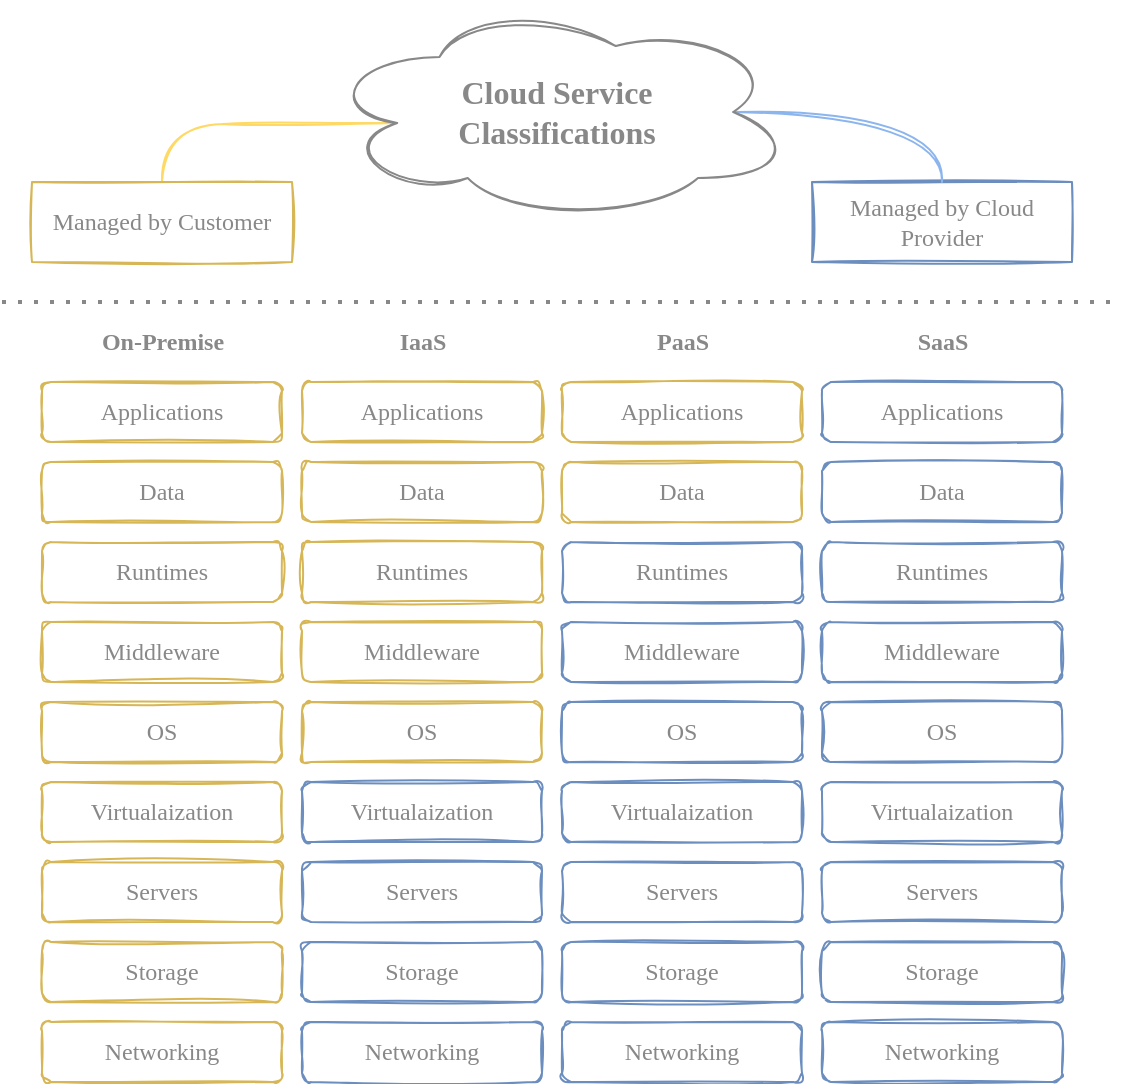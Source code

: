 <mxfile version="21.2.8" type="device">
  <diagram id="INKrptTbcdT-HqMaEKLI" name="Page-1">
    <mxGraphModel dx="1038" dy="608" grid="1" gridSize="10" guides="1" tooltips="1" connect="1" arrows="1" fold="1" page="1" pageScale="1" pageWidth="850" pageHeight="1100" math="0" shadow="0">
      <root>
        <mxCell id="0" />
        <mxCell id="1" parent="0" />
        <mxCell id="aCj7oY5DYd-7I4Zeuc7w-1" value="&lt;font face=&quot;Verdana&quot;&gt;Applications&lt;/font&gt;" style="rounded=1;whiteSpace=wrap;html=1;fillColor=none;strokeColor=#d6b656;sketch=1;fontColor=#888888;" parent="1" vertex="1">
          <mxGeometry x="140" y="280" width="120" height="30" as="geometry" />
        </mxCell>
        <mxCell id="aCj7oY5DYd-7I4Zeuc7w-2" value="&lt;font face=&quot;Verdana&quot;&gt;Runtimes&lt;/font&gt;" style="rounded=1;whiteSpace=wrap;html=1;fillColor=none;strokeColor=#d6b656;sketch=1;fontColor=#888888;" parent="1" vertex="1">
          <mxGeometry x="140" y="360" width="120" height="30" as="geometry" />
        </mxCell>
        <mxCell id="aCj7oY5DYd-7I4Zeuc7w-5" value="&lt;font face=&quot;Verdana&quot;&gt;Middleware&lt;/font&gt;" style="rounded=1;whiteSpace=wrap;html=1;fillColor=none;strokeColor=#d6b656;sketch=1;fontColor=#888888;" parent="1" vertex="1">
          <mxGeometry x="140" y="400" width="120" height="30" as="geometry" />
        </mxCell>
        <mxCell id="aCj7oY5DYd-7I4Zeuc7w-6" value="&lt;font face=&quot;Verdana&quot;&gt;OS&lt;/font&gt;" style="rounded=1;whiteSpace=wrap;html=1;fillColor=none;strokeColor=#d6b656;sketch=1;fontColor=#888888;" parent="1" vertex="1">
          <mxGeometry x="140" y="440" width="120" height="30" as="geometry" />
        </mxCell>
        <mxCell id="aCj7oY5DYd-7I4Zeuc7w-7" value="&lt;font face=&quot;Verdana&quot;&gt;Data&lt;/font&gt;" style="rounded=1;whiteSpace=wrap;html=1;fillColor=none;strokeColor=#d6b656;sketch=1;fontColor=#888888;" parent="1" vertex="1">
          <mxGeometry x="140" y="320" width="120" height="30" as="geometry" />
        </mxCell>
        <mxCell id="aCj7oY5DYd-7I4Zeuc7w-8" value="&lt;font face=&quot;Verdana&quot;&gt;Virtualaization&lt;/font&gt;" style="rounded=1;whiteSpace=wrap;html=1;fillColor=none;strokeColor=#d6b656;sketch=1;fontColor=#888888;" parent="1" vertex="1">
          <mxGeometry x="140" y="480" width="120" height="30" as="geometry" />
        </mxCell>
        <mxCell id="aCj7oY5DYd-7I4Zeuc7w-9" value="&lt;font face=&quot;Verdana&quot;&gt;Servers&lt;/font&gt;" style="rounded=1;whiteSpace=wrap;html=1;fillColor=none;strokeColor=#d6b656;sketch=1;fontColor=#888888;" parent="1" vertex="1">
          <mxGeometry x="140" y="520" width="120" height="30" as="geometry" />
        </mxCell>
        <mxCell id="aCj7oY5DYd-7I4Zeuc7w-10" value="&lt;font face=&quot;Verdana&quot;&gt;Storage&lt;/font&gt;" style="rounded=1;whiteSpace=wrap;html=1;fillColor=none;strokeColor=#d6b656;sketch=1;fontColor=#888888;" parent="1" vertex="1">
          <mxGeometry x="140" y="560" width="120" height="30" as="geometry" />
        </mxCell>
        <mxCell id="aCj7oY5DYd-7I4Zeuc7w-11" value="&lt;font face=&quot;Verdana&quot;&gt;Networking&lt;/font&gt;" style="rounded=1;whiteSpace=wrap;html=1;fillColor=none;strokeColor=#d6b656;sketch=1;fontColor=#888888;" parent="1" vertex="1">
          <mxGeometry x="140" y="600" width="120" height="30" as="geometry" />
        </mxCell>
        <mxCell id="aCj7oY5DYd-7I4Zeuc7w-12" value="&lt;font face=&quot;Verdana&quot;&gt;Applications&lt;/font&gt;" style="rounded=1;whiteSpace=wrap;html=1;fillColor=none;strokeColor=#d6b656;sketch=1;fontColor=#888888;" parent="1" vertex="1">
          <mxGeometry x="270" y="280" width="120" height="30" as="geometry" />
        </mxCell>
        <mxCell id="aCj7oY5DYd-7I4Zeuc7w-13" value="&lt;font face=&quot;Verdana&quot;&gt;Runtimes&lt;/font&gt;" style="rounded=1;whiteSpace=wrap;html=1;fillColor=none;strokeColor=#d6b656;sketch=1;fontColor=#888888;" parent="1" vertex="1">
          <mxGeometry x="270" y="360" width="120" height="30" as="geometry" />
        </mxCell>
        <mxCell id="aCj7oY5DYd-7I4Zeuc7w-14" value="&lt;font face=&quot;Verdana&quot;&gt;Middleware&lt;/font&gt;" style="rounded=1;whiteSpace=wrap;html=1;fillColor=none;strokeColor=#d6b656;sketch=1;fontColor=#888888;" parent="1" vertex="1">
          <mxGeometry x="270" y="400" width="120" height="30" as="geometry" />
        </mxCell>
        <mxCell id="aCj7oY5DYd-7I4Zeuc7w-15" value="&lt;font face=&quot;Verdana&quot;&gt;OS&lt;/font&gt;" style="rounded=1;whiteSpace=wrap;html=1;fillColor=none;strokeColor=#d6b656;sketch=1;fontColor=#888888;" parent="1" vertex="1">
          <mxGeometry x="270" y="440" width="120" height="30" as="geometry" />
        </mxCell>
        <mxCell id="aCj7oY5DYd-7I4Zeuc7w-16" value="&lt;font face=&quot;Verdana&quot;&gt;Data&lt;/font&gt;" style="rounded=1;whiteSpace=wrap;html=1;fillColor=none;strokeColor=#d6b656;sketch=1;fontColor=#888888;" parent="1" vertex="1">
          <mxGeometry x="270" y="320" width="120" height="30" as="geometry" />
        </mxCell>
        <mxCell id="aCj7oY5DYd-7I4Zeuc7w-17" value="&lt;font face=&quot;Verdana&quot;&gt;Virtualaization&lt;/font&gt;" style="rounded=1;whiteSpace=wrap;html=1;fillColor=none;strokeColor=#6c8ebf;sketch=1;fontColor=#888888;" parent="1" vertex="1">
          <mxGeometry x="270" y="480" width="120" height="30" as="geometry" />
        </mxCell>
        <mxCell id="aCj7oY5DYd-7I4Zeuc7w-18" value="&lt;font face=&quot;Verdana&quot;&gt;Servers&lt;/font&gt;" style="rounded=1;whiteSpace=wrap;html=1;fillColor=none;strokeColor=#6c8ebf;sketch=1;fontColor=#888888;" parent="1" vertex="1">
          <mxGeometry x="270" y="520" width="120" height="30" as="geometry" />
        </mxCell>
        <mxCell id="aCj7oY5DYd-7I4Zeuc7w-21" value="&lt;font face=&quot;Verdana&quot;&gt;Applications&lt;/font&gt;" style="rounded=1;whiteSpace=wrap;html=1;fillColor=none;strokeColor=#d6b656;sketch=1;fontColor=#888888;" parent="1" vertex="1">
          <mxGeometry x="400" y="280" width="120" height="30" as="geometry" />
        </mxCell>
        <mxCell id="aCj7oY5DYd-7I4Zeuc7w-22" value="&lt;font face=&quot;Verdana&quot;&gt;Runtimes&lt;/font&gt;" style="rounded=1;whiteSpace=wrap;html=1;fillColor=none;strokeColor=#6c8ebf;sketch=1;fontColor=#888888;" parent="1" vertex="1">
          <mxGeometry x="400" y="360" width="120" height="30" as="geometry" />
        </mxCell>
        <mxCell id="aCj7oY5DYd-7I4Zeuc7w-23" value="&lt;font face=&quot;Verdana&quot;&gt;Middleware&lt;/font&gt;" style="rounded=1;whiteSpace=wrap;html=1;fillColor=none;strokeColor=#6c8ebf;sketch=1;fontColor=#888888;" parent="1" vertex="1">
          <mxGeometry x="400" y="400" width="120" height="30" as="geometry" />
        </mxCell>
        <mxCell id="aCj7oY5DYd-7I4Zeuc7w-24" value="&lt;font face=&quot;Verdana&quot;&gt;OS&lt;/font&gt;" style="rounded=1;whiteSpace=wrap;html=1;fillColor=none;strokeColor=#6c8ebf;sketch=1;fontColor=#888888;" parent="1" vertex="1">
          <mxGeometry x="400" y="440" width="120" height="30" as="geometry" />
        </mxCell>
        <mxCell id="aCj7oY5DYd-7I4Zeuc7w-25" value="&lt;font face=&quot;Verdana&quot;&gt;Data&lt;/font&gt;" style="rounded=1;whiteSpace=wrap;html=1;fillColor=none;strokeColor=#d6b656;sketch=1;fontColor=#888888;" parent="1" vertex="1">
          <mxGeometry x="400" y="320" width="120" height="30" as="geometry" />
        </mxCell>
        <mxCell id="aCj7oY5DYd-7I4Zeuc7w-26" value="&lt;font face=&quot;Verdana&quot;&gt;Virtualaization&lt;/font&gt;" style="rounded=1;whiteSpace=wrap;html=1;fillColor=none;strokeColor=#6c8ebf;sketch=1;fontColor=#888888;" parent="1" vertex="1">
          <mxGeometry x="400" y="480" width="120" height="30" as="geometry" />
        </mxCell>
        <mxCell id="aCj7oY5DYd-7I4Zeuc7w-27" value="&lt;font face=&quot;Verdana&quot;&gt;Servers&lt;/font&gt;" style="rounded=1;whiteSpace=wrap;html=1;fillColor=none;strokeColor=#6c8ebf;sketch=1;fontColor=#888888;" parent="1" vertex="1">
          <mxGeometry x="400" y="520" width="120" height="30" as="geometry" />
        </mxCell>
        <mxCell id="aCj7oY5DYd-7I4Zeuc7w-28" value="&lt;font face=&quot;Verdana&quot;&gt;Storage&lt;/font&gt;" style="rounded=1;whiteSpace=wrap;html=1;fillColor=none;strokeColor=#6c8ebf;sketch=1;fontColor=#888888;" parent="1" vertex="1">
          <mxGeometry x="400" y="560" width="120" height="30" as="geometry" />
        </mxCell>
        <mxCell id="aCj7oY5DYd-7I4Zeuc7w-29" value="&lt;font face=&quot;Verdana&quot;&gt;Networking&lt;/font&gt;" style="rounded=1;whiteSpace=wrap;html=1;fillColor=none;strokeColor=#6c8ebf;sketch=1;fontColor=#888888;" parent="1" vertex="1">
          <mxGeometry x="400" y="600" width="120" height="30" as="geometry" />
        </mxCell>
        <mxCell id="aCj7oY5DYd-7I4Zeuc7w-30" value="&lt;font face=&quot;Verdana&quot;&gt;Applications&lt;/font&gt;" style="rounded=1;whiteSpace=wrap;html=1;fillColor=none;strokeColor=#6c8ebf;sketch=1;fontColor=#888888;" parent="1" vertex="1">
          <mxGeometry x="530" y="280" width="120" height="30" as="geometry" />
        </mxCell>
        <mxCell id="aCj7oY5DYd-7I4Zeuc7w-31" value="&lt;font face=&quot;Verdana&quot;&gt;Runtimes&lt;/font&gt;" style="rounded=1;whiteSpace=wrap;html=1;fillColor=none;strokeColor=#6c8ebf;sketch=1;fontColor=#888888;" parent="1" vertex="1">
          <mxGeometry x="530" y="360" width="120" height="30" as="geometry" />
        </mxCell>
        <mxCell id="aCj7oY5DYd-7I4Zeuc7w-32" value="&lt;font face=&quot;Verdana&quot;&gt;Middleware&lt;/font&gt;" style="rounded=1;whiteSpace=wrap;html=1;fillColor=none;strokeColor=#6c8ebf;sketch=1;fontColor=#888888;" parent="1" vertex="1">
          <mxGeometry x="530" y="400" width="120" height="30" as="geometry" />
        </mxCell>
        <mxCell id="aCj7oY5DYd-7I4Zeuc7w-33" value="&lt;font face=&quot;Verdana&quot;&gt;OS&lt;/font&gt;" style="rounded=1;whiteSpace=wrap;html=1;fillColor=none;strokeColor=#6c8ebf;sketch=1;fontColor=#888888;" parent="1" vertex="1">
          <mxGeometry x="530" y="440" width="120" height="30" as="geometry" />
        </mxCell>
        <mxCell id="aCj7oY5DYd-7I4Zeuc7w-34" value="&lt;font face=&quot;Verdana&quot;&gt;Data&lt;/font&gt;" style="rounded=1;whiteSpace=wrap;html=1;fillColor=none;strokeColor=#6c8ebf;sketch=1;fontColor=#888888;" parent="1" vertex="1">
          <mxGeometry x="530" y="320" width="120" height="30" as="geometry" />
        </mxCell>
        <mxCell id="aCj7oY5DYd-7I4Zeuc7w-35" value="&lt;font face=&quot;Verdana&quot;&gt;Virtualaization&lt;/font&gt;" style="rounded=1;whiteSpace=wrap;html=1;fillColor=none;strokeColor=#6c8ebf;sketch=1;fontColor=#888888;" parent="1" vertex="1">
          <mxGeometry x="530" y="480" width="120" height="30" as="geometry" />
        </mxCell>
        <mxCell id="aCj7oY5DYd-7I4Zeuc7w-36" value="&lt;font face=&quot;Verdana&quot;&gt;Servers&lt;/font&gt;" style="rounded=1;whiteSpace=wrap;html=1;fillColor=none;strokeColor=#6c8ebf;sketch=1;fontColor=#888888;" parent="1" vertex="1">
          <mxGeometry x="530" y="520" width="120" height="30" as="geometry" />
        </mxCell>
        <mxCell id="aCj7oY5DYd-7I4Zeuc7w-37" value="&lt;font face=&quot;Verdana&quot;&gt;Storage&lt;/font&gt;" style="rounded=1;whiteSpace=wrap;html=1;fillColor=none;strokeColor=#6c8ebf;sketch=1;fontColor=#888888;" parent="1" vertex="1">
          <mxGeometry x="530" y="560" width="120" height="30" as="geometry" />
        </mxCell>
        <mxCell id="aCj7oY5DYd-7I4Zeuc7w-38" value="&lt;font face=&quot;Verdana&quot;&gt;Networking&lt;/font&gt;" style="rounded=1;whiteSpace=wrap;html=1;fillColor=none;strokeColor=#6c8ebf;sketch=1;fontColor=#888888;" parent="1" vertex="1">
          <mxGeometry x="530" y="600" width="120" height="30" as="geometry" />
        </mxCell>
        <mxCell id="aCj7oY5DYd-7I4Zeuc7w-39" value="&lt;b&gt;On-Premise&lt;/b&gt;" style="text;html=1;align=center;verticalAlign=middle;resizable=0;points=[];autosize=1;strokeColor=none;fillColor=none;fontFamily=Verdana;sketch=1;fontColor=#888888;" parent="1" vertex="1">
          <mxGeometry x="155" y="250" width="90" height="20" as="geometry" />
        </mxCell>
        <mxCell id="aCj7oY5DYd-7I4Zeuc7w-40" value="&lt;b&gt;IaaS&lt;/b&gt;" style="text;html=1;align=center;verticalAlign=middle;resizable=0;points=[];autosize=1;strokeColor=none;fillColor=none;fontFamily=Verdana;sketch=1;fontColor=#888888;" parent="1" vertex="1">
          <mxGeometry x="305" y="250" width="50" height="20" as="geometry" />
        </mxCell>
        <mxCell id="aCj7oY5DYd-7I4Zeuc7w-41" value="&lt;b&gt;PaaS&lt;/b&gt;" style="text;html=1;align=center;verticalAlign=middle;resizable=0;points=[];autosize=1;strokeColor=none;fillColor=none;fontFamily=Verdana;sketch=1;fontColor=#888888;" parent="1" vertex="1">
          <mxGeometry x="435" y="250" width="50" height="20" as="geometry" />
        </mxCell>
        <mxCell id="aCj7oY5DYd-7I4Zeuc7w-42" value="&lt;b&gt;SaaS&lt;/b&gt;" style="text;html=1;align=center;verticalAlign=middle;resizable=0;points=[];autosize=1;strokeColor=none;fillColor=none;fontFamily=Verdana;sketch=1;fontColor=#888888;" parent="1" vertex="1">
          <mxGeometry x="565" y="250" width="50" height="20" as="geometry" />
        </mxCell>
        <mxCell id="aCj7oY5DYd-7I4Zeuc7w-43" value="&lt;font face=&quot;Verdana&quot;&gt;Networking&lt;/font&gt;" style="rounded=1;whiteSpace=wrap;html=1;fillColor=none;strokeColor=#6c8ebf;sketch=1;fontColor=#888888;" parent="1" vertex="1">
          <mxGeometry x="270" y="600" width="120" height="30" as="geometry" />
        </mxCell>
        <mxCell id="aCj7oY5DYd-7I4Zeuc7w-44" value="&lt;font face=&quot;Verdana&quot;&gt;Storage&lt;/font&gt;" style="rounded=1;whiteSpace=wrap;html=1;fillColor=none;strokeColor=#6c8ebf;sketch=1;fontColor=#888888;" parent="1" vertex="1">
          <mxGeometry x="270" y="560" width="120" height="30" as="geometry" />
        </mxCell>
        <mxCell id="OHeP1UhM9KzQXJzXERnE-6" style="edgeStyle=orthogonalEdgeStyle;curved=1;orthogonalLoop=1;jettySize=auto;html=1;exitX=0.5;exitY=0;exitDx=0;exitDy=0;entryX=0.16;entryY=0.55;entryDx=0;entryDy=0;entryPerimeter=0;fontFamily=Verdana;fontSize=16;endArrow=none;endFill=0;sketch=1;strokeColor=#FFD966;fontColor=#888888;" parent="1" source="aCj7oY5DYd-7I4Zeuc7w-45" target="OHeP1UhM9KzQXJzXERnE-2" edge="1">
          <mxGeometry relative="1" as="geometry">
            <Array as="points">
              <mxPoint x="200" y="151" />
              <mxPoint x="260" y="151" />
            </Array>
          </mxGeometry>
        </mxCell>
        <mxCell id="aCj7oY5DYd-7I4Zeuc7w-45" value="Managed by Customer" style="rounded=0;whiteSpace=wrap;html=1;fontFamily=Verdana;strokeColor=#d6b656;fillColor=none;sketch=1;fontColor=#888888;" parent="1" vertex="1">
          <mxGeometry x="135" y="180" width="130" height="40" as="geometry" />
        </mxCell>
        <mxCell id="aCj7oY5DYd-7I4Zeuc7w-46" value="Managed by Cloud Provider" style="rounded=0;whiteSpace=wrap;html=1;fontFamily=Verdana;strokeColor=#6c8ebf;fillColor=none;sketch=1;fontColor=#888888;" parent="1" vertex="1">
          <mxGeometry x="525" y="180" width="130" height="40" as="geometry" />
        </mxCell>
        <mxCell id="OHeP1UhM9KzQXJzXERnE-7" style="edgeStyle=orthogonalEdgeStyle;curved=1;sketch=1;orthogonalLoop=1;jettySize=auto;html=1;exitX=0.875;exitY=0.5;exitDx=0;exitDy=0;exitPerimeter=0;entryX=0.5;entryY=0;entryDx=0;entryDy=0;fontFamily=Verdana;fontSize=16;endArrow=none;endFill=0;strokeColor=#8CB5EE;fontColor=#888888;" parent="1" source="OHeP1UhM9KzQXJzXERnE-2" target="aCj7oY5DYd-7I4Zeuc7w-46" edge="1">
          <mxGeometry relative="1" as="geometry" />
        </mxCell>
        <mxCell id="OHeP1UhM9KzQXJzXERnE-2" value="&lt;font style=&quot;font-size: 16px;&quot;&gt;Cloud Service&lt;br style=&quot;font-size: 16px;&quot;&gt;Classifications&lt;/font&gt;" style="ellipse;shape=cloud;whiteSpace=wrap;html=1;sketch=1;fontFamily=Verdana;fontSize=16;fillColor=none;strokeColor=#888888;gradientColor=#DAE8FC;gradientDirection=east;shadow=0;fillStyle=solid;fontColor=#888888;fontStyle=1" parent="1" vertex="1">
          <mxGeometry x="280" y="90" width="235" height="110" as="geometry" />
        </mxCell>
        <mxCell id="RGqxDrWQWZ4hZvEMFih8-1" value="" style="endArrow=none;dashed=1;html=1;dashPattern=1 3;strokeWidth=2;rounded=0;strokeColor=#888888;fontColor=#888888;" edge="1" parent="1">
          <mxGeometry width="50" height="50" relative="1" as="geometry">
            <mxPoint x="120" y="240" as="sourcePoint" />
            <mxPoint x="680" y="240" as="targetPoint" />
          </mxGeometry>
        </mxCell>
      </root>
    </mxGraphModel>
  </diagram>
</mxfile>
